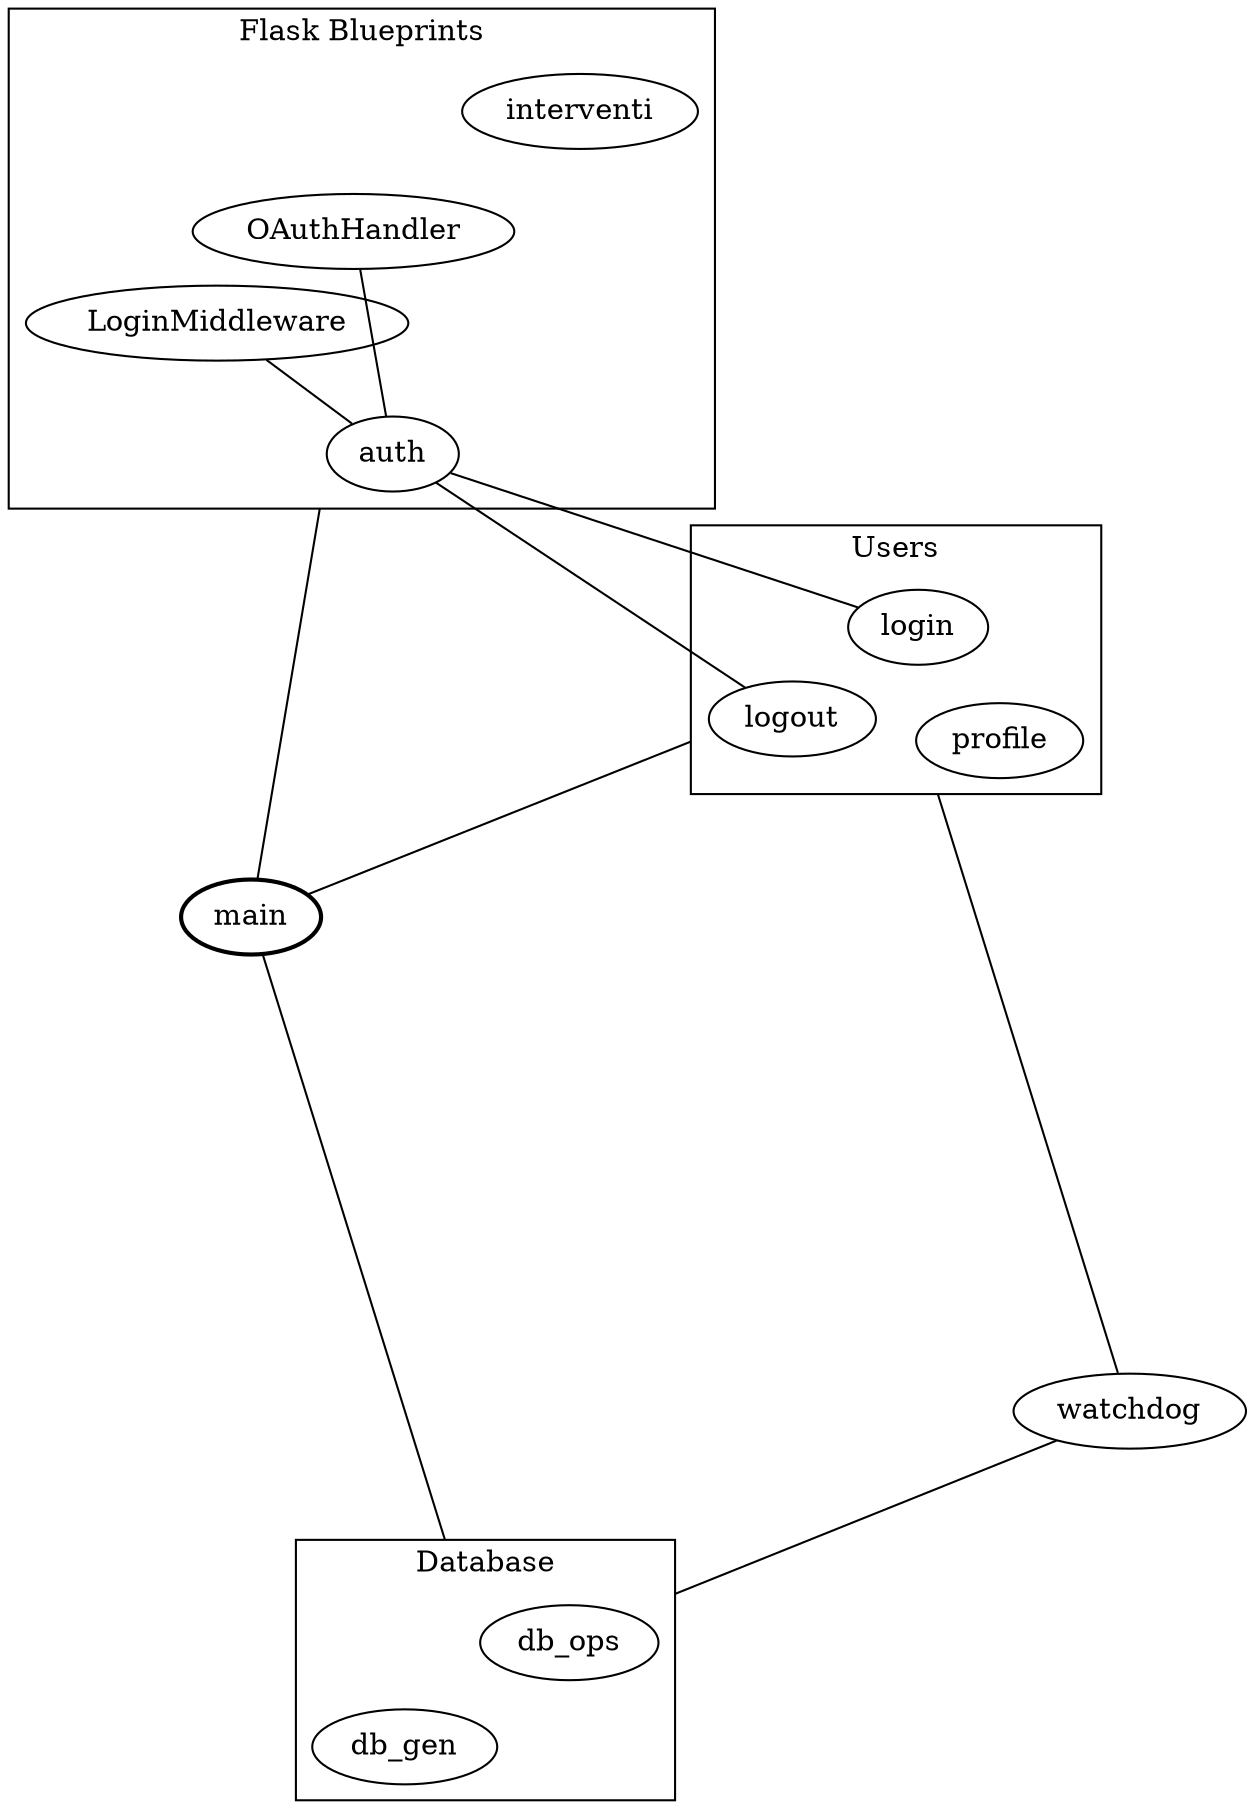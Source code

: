 graph G {
    layout=fdp; 
    overlap = false;
    main [style=bold];
    subgraph clusterFlaskBlueprints {
        label = "Flask Blueprints";

        auth -- OAuthHandler;
        auth -- LoginMiddleware;

        interventi;
    }
    subgraph clusterUsers {
        label = "Users";

        subgraph Session {
            label = "Session";

            login;
            logout;
            profile;
        }
    }
    login -- auth;
    logout -- auth;

    subgraph clusterDatabase {
        label = "Database";

        db_ops;
        db_gen;
    }

    watchdog -- clusterDatabase;
    watchdog -- clusterUsers;

    main -- clusterFlaskBlueprints;
    main -- clusterUsers;
    main --clusterDatabase;
}
